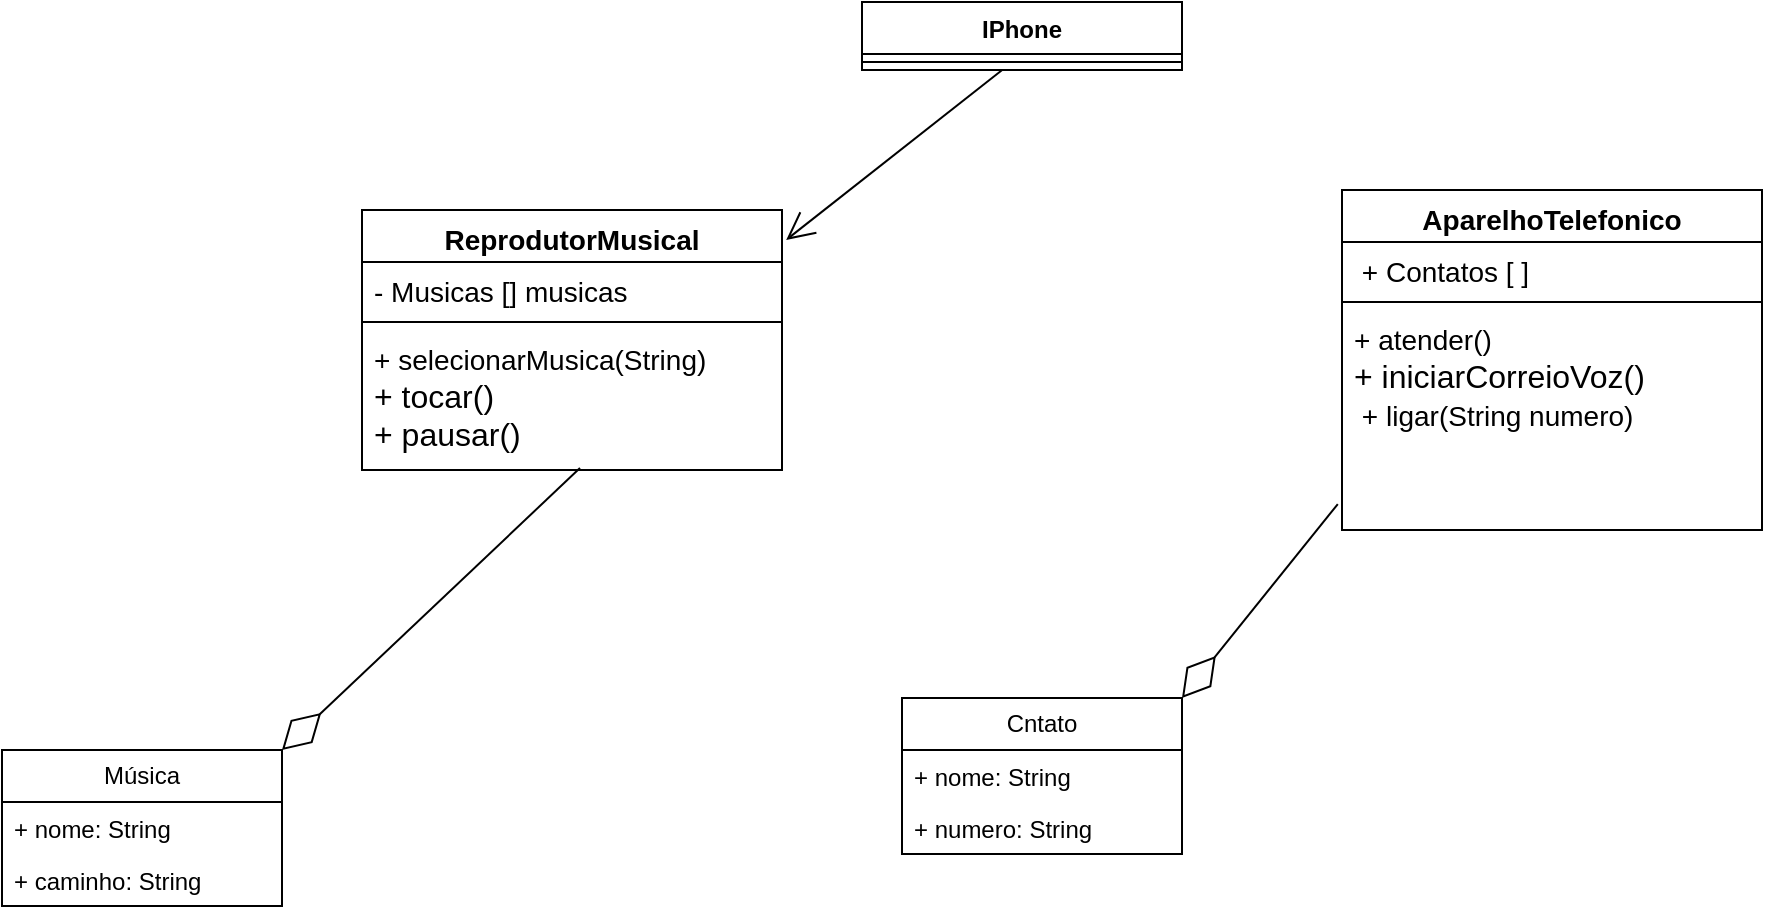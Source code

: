 <mxfile version="24.7.14">
  <diagram name="Página-1" id="XnQtG-GyFu3zvyJKXA-6">
    <mxGraphModel dx="2261" dy="746" grid="1" gridSize="10" guides="1" tooltips="1" connect="1" arrows="1" fold="1" page="1" pageScale="1" pageWidth="827" pageHeight="1169" background="none" math="0" shadow="0">
      <root>
        <mxCell id="0" />
        <mxCell id="1" parent="0" />
        <mxCell id="KCyuTO8wxvNjZEvzu9Th-2" value="&lt;font style=&quot;font-size: 14px;&quot;&gt;ReprodutorMusical&lt;/font&gt;" style="swimlane;fontStyle=1;align=center;verticalAlign=top;childLayout=stackLayout;horizontal=1;startSize=26;horizontalStack=0;resizeParent=1;resizeParentMax=0;resizeLast=0;collapsible=1;marginBottom=0;whiteSpace=wrap;html=1;" vertex="1" parent="1">
          <mxGeometry x="-130" y="390" width="210" height="130" as="geometry" />
        </mxCell>
        <mxCell id="KCyuTO8wxvNjZEvzu9Th-3" value="&lt;font style=&quot;font-size: 14px;&quot;&gt;- Musicas [] musicas&lt;/font&gt;" style="text;strokeColor=none;fillColor=none;align=left;verticalAlign=top;spacingLeft=4;spacingRight=4;overflow=hidden;rotatable=0;points=[[0,0.5],[1,0.5]];portConstraint=eastwest;whiteSpace=wrap;html=1;" vertex="1" parent="KCyuTO8wxvNjZEvzu9Th-2">
          <mxGeometry y="26" width="210" height="26" as="geometry" />
        </mxCell>
        <mxCell id="KCyuTO8wxvNjZEvzu9Th-4" value="" style="line;strokeWidth=1;fillColor=none;align=left;verticalAlign=middle;spacingTop=-1;spacingLeft=3;spacingRight=3;rotatable=0;labelPosition=right;points=[];portConstraint=eastwest;strokeColor=inherit;" vertex="1" parent="KCyuTO8wxvNjZEvzu9Th-2">
          <mxGeometry y="52" width="210" height="8" as="geometry" />
        </mxCell>
        <mxCell id="KCyuTO8wxvNjZEvzu9Th-5" value="&lt;font style=&quot;font-size: 14px;&quot;&gt;+ &lt;span class=&quot;hljs-built_in&quot;&gt;selecionarMusica&lt;/span&gt;(String)&lt;/font&gt;&lt;div&gt;&lt;font size=&quot;3&quot;&gt;+ &lt;span class=&quot;hljs-built_in&quot;&gt;tocar&lt;/span&gt;()&lt;br&gt;&lt;/font&gt;&lt;/div&gt;&lt;div&gt;&lt;font size=&quot;3&quot;&gt;+ &lt;span class=&quot;hljs-built_in&quot;&gt;pausar&lt;/span&gt;()&lt;/font&gt;&lt;br&gt;&lt;/div&gt;" style="text;strokeColor=none;fillColor=none;align=left;verticalAlign=top;spacingLeft=4;spacingRight=4;overflow=hidden;rotatable=0;points=[[0,0.5],[1,0.5]];portConstraint=eastwest;whiteSpace=wrap;html=1;" vertex="1" parent="KCyuTO8wxvNjZEvzu9Th-2">
          <mxGeometry y="60" width="210" height="70" as="geometry" />
        </mxCell>
        <mxCell id="KCyuTO8wxvNjZEvzu9Th-12" value="Música" style="swimlane;fontStyle=0;childLayout=stackLayout;horizontal=1;startSize=26;fillColor=none;horizontalStack=0;resizeParent=1;resizeParentMax=0;resizeLast=0;collapsible=1;marginBottom=0;whiteSpace=wrap;html=1;" vertex="1" parent="1">
          <mxGeometry x="-310" y="660" width="140" height="78" as="geometry" />
        </mxCell>
        <mxCell id="KCyuTO8wxvNjZEvzu9Th-13" value="+ nome: String" style="text;strokeColor=none;fillColor=none;align=left;verticalAlign=top;spacingLeft=4;spacingRight=4;overflow=hidden;rotatable=0;points=[[0,0.5],[1,0.5]];portConstraint=eastwest;whiteSpace=wrap;html=1;" vertex="1" parent="KCyuTO8wxvNjZEvzu9Th-12">
          <mxGeometry y="26" width="140" height="26" as="geometry" />
        </mxCell>
        <mxCell id="KCyuTO8wxvNjZEvzu9Th-14" value="+ caminho: String" style="text;strokeColor=none;fillColor=none;align=left;verticalAlign=top;spacingLeft=4;spacingRight=4;overflow=hidden;rotatable=0;points=[[0,0.5],[1,0.5]];portConstraint=eastwest;whiteSpace=wrap;html=1;" vertex="1" parent="KCyuTO8wxvNjZEvzu9Th-12">
          <mxGeometry y="52" width="140" height="26" as="geometry" />
        </mxCell>
        <mxCell id="KCyuTO8wxvNjZEvzu9Th-16" value="IPhone" style="swimlane;fontStyle=1;align=center;verticalAlign=top;childLayout=stackLayout;horizontal=1;startSize=26;horizontalStack=0;resizeParent=1;resizeParentMax=0;resizeLast=0;collapsible=1;marginBottom=0;whiteSpace=wrap;html=1;" vertex="1" parent="1">
          <mxGeometry x="120" y="286" width="160" height="34" as="geometry" />
        </mxCell>
        <mxCell id="KCyuTO8wxvNjZEvzu9Th-18" value="" style="line;strokeWidth=1;fillColor=none;align=left;verticalAlign=middle;spacingTop=-1;spacingLeft=3;spacingRight=3;rotatable=0;labelPosition=right;points=[];portConstraint=eastwest;strokeColor=inherit;" vertex="1" parent="KCyuTO8wxvNjZEvzu9Th-16">
          <mxGeometry y="26" width="160" height="8" as="geometry" />
        </mxCell>
        <mxCell id="KCyuTO8wxvNjZEvzu9Th-22" value="" style="endArrow=diamondThin;endFill=0;endSize=24;html=1;rounded=0;exitX=0.519;exitY=0.986;exitDx=0;exitDy=0;exitPerimeter=0;" edge="1" parent="1" source="KCyuTO8wxvNjZEvzu9Th-5">
          <mxGeometry width="160" relative="1" as="geometry">
            <mxPoint x="-60" y="590" as="sourcePoint" />
            <mxPoint x="-170" y="660" as="targetPoint" />
          </mxGeometry>
        </mxCell>
        <mxCell id="KCyuTO8wxvNjZEvzu9Th-23" value="" style="endArrow=open;endFill=1;endSize=12;html=1;rounded=0;exitX=0.438;exitY=1;exitDx=0;exitDy=0;exitPerimeter=0;entryX=1.01;entryY=0.115;entryDx=0;entryDy=0;entryPerimeter=0;" edge="1" parent="1" source="KCyuTO8wxvNjZEvzu9Th-18" target="KCyuTO8wxvNjZEvzu9Th-2">
          <mxGeometry width="160" relative="1" as="geometry">
            <mxPoint x="170" y="394.5" as="sourcePoint" />
            <mxPoint x="330" y="394.5" as="targetPoint" />
          </mxGeometry>
        </mxCell>
        <mxCell id="KCyuTO8wxvNjZEvzu9Th-28" value="&lt;font style=&quot;font-size: 14px;&quot;&gt;AparelhoTelefonico&lt;/font&gt;" style="swimlane;fontStyle=1;align=center;verticalAlign=top;childLayout=stackLayout;horizontal=1;startSize=26;horizontalStack=0;resizeParent=1;resizeParentMax=0;resizeLast=0;collapsible=1;marginBottom=0;whiteSpace=wrap;html=1;" vertex="1" parent="1">
          <mxGeometry x="360" y="380" width="210" height="170" as="geometry" />
        </mxCell>
        <mxCell id="KCyuTO8wxvNjZEvzu9Th-29" value="&lt;font style=&quot;font-size: 14px;&quot;&gt;&amp;nbsp;+ Contatos [ ]&lt;/font&gt;" style="text;strokeColor=none;fillColor=none;align=left;verticalAlign=top;spacingLeft=4;spacingRight=4;overflow=hidden;rotatable=0;points=[[0,0.5],[1,0.5]];portConstraint=eastwest;whiteSpace=wrap;html=1;" vertex="1" parent="KCyuTO8wxvNjZEvzu9Th-28">
          <mxGeometry y="26" width="210" height="26" as="geometry" />
        </mxCell>
        <mxCell id="KCyuTO8wxvNjZEvzu9Th-30" value="" style="line;strokeWidth=1;fillColor=none;align=left;verticalAlign=middle;spacingTop=-1;spacingLeft=3;spacingRight=3;rotatable=0;labelPosition=right;points=[];portConstraint=eastwest;strokeColor=inherit;" vertex="1" parent="KCyuTO8wxvNjZEvzu9Th-28">
          <mxGeometry y="52" width="210" height="8" as="geometry" />
        </mxCell>
        <mxCell id="KCyuTO8wxvNjZEvzu9Th-31" value="&lt;font style=&quot;font-size: 14px;&quot;&gt;+ &lt;span class=&quot;hljs-built_in&quot;&gt;atender&lt;/span&gt;()&lt;/font&gt;&lt;div&gt;&lt;font size=&quot;3&quot;&gt;+ &lt;span class=&quot;hljs-built_in&quot;&gt;iniciarCorreioVoz&lt;/span&gt;()&lt;/font&gt;&lt;br&gt;&lt;/div&gt;&lt;div&gt;&lt;span style=&quot;font-size: 14px;&quot;&gt;&amp;nbsp;+&amp;nbsp;&lt;/span&gt;&lt;span style=&quot;font-size: 14px;&quot; class=&quot;hljs-built_in&quot;&gt;ligar&lt;/span&gt;&lt;span style=&quot;font-size: 14px;&quot;&gt;(String numero)&lt;/span&gt;&lt;font size=&quot;3&quot;&gt;&lt;br&gt;&lt;/font&gt;&lt;/div&gt;" style="text;strokeColor=none;fillColor=none;align=left;verticalAlign=top;spacingLeft=4;spacingRight=4;overflow=hidden;rotatable=0;points=[[0,0.5],[1,0.5]];portConstraint=eastwest;whiteSpace=wrap;html=1;" vertex="1" parent="KCyuTO8wxvNjZEvzu9Th-28">
          <mxGeometry y="60" width="210" height="110" as="geometry" />
        </mxCell>
        <mxCell id="KCyuTO8wxvNjZEvzu9Th-32" value="Cntato" style="swimlane;fontStyle=0;childLayout=stackLayout;horizontal=1;startSize=26;fillColor=none;horizontalStack=0;resizeParent=1;resizeParentMax=0;resizeLast=0;collapsible=1;marginBottom=0;whiteSpace=wrap;html=1;" vertex="1" parent="1">
          <mxGeometry x="140" y="634" width="140" height="78" as="geometry" />
        </mxCell>
        <mxCell id="KCyuTO8wxvNjZEvzu9Th-33" value="+ nome: String" style="text;strokeColor=none;fillColor=none;align=left;verticalAlign=top;spacingLeft=4;spacingRight=4;overflow=hidden;rotatable=0;points=[[0,0.5],[1,0.5]];portConstraint=eastwest;whiteSpace=wrap;html=1;" vertex="1" parent="KCyuTO8wxvNjZEvzu9Th-32">
          <mxGeometry y="26" width="140" height="26" as="geometry" />
        </mxCell>
        <mxCell id="KCyuTO8wxvNjZEvzu9Th-34" value="+ numero: String" style="text;strokeColor=none;fillColor=none;align=left;verticalAlign=top;spacingLeft=4;spacingRight=4;overflow=hidden;rotatable=0;points=[[0,0.5],[1,0.5]];portConstraint=eastwest;whiteSpace=wrap;html=1;" vertex="1" parent="KCyuTO8wxvNjZEvzu9Th-32">
          <mxGeometry y="52" width="140" height="26" as="geometry" />
        </mxCell>
        <mxCell id="KCyuTO8wxvNjZEvzu9Th-37" value="" style="endArrow=diamondThin;endFill=0;endSize=24;html=1;rounded=0;exitX=-0.01;exitY=0.882;exitDx=0;exitDy=0;exitPerimeter=0;" edge="1" parent="1" source="KCyuTO8wxvNjZEvzu9Th-31">
          <mxGeometry width="160" relative="1" as="geometry">
            <mxPoint x="429" y="493" as="sourcePoint" />
            <mxPoint x="280" y="634" as="targetPoint" />
          </mxGeometry>
        </mxCell>
      </root>
    </mxGraphModel>
  </diagram>
</mxfile>
